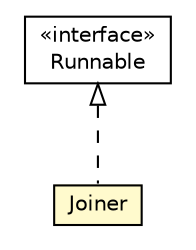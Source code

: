 #!/usr/local/bin/dot
#
# Class diagram 
# Generated by UMLGraph version R5_6-24-gf6e263 (http://www.umlgraph.org/)
#

digraph G {
	edge [fontname="Helvetica",fontsize=10,labelfontname="Helvetica",labelfontsize=10];
	node [fontname="Helvetica",fontsize=10,shape=plaintext];
	nodesep=0.25;
	ranksep=0.5;
	// org.universAAL.middleware.managers.space.util.Joiner
	c5066873 [label=<<table title="org.universAAL.middleware.managers.space.util.Joiner" border="0" cellborder="1" cellspacing="0" cellpadding="2" port="p" bgcolor="lemonChiffon" href="./Joiner.html">
		<tr><td><table border="0" cellspacing="0" cellpadding="1">
<tr><td align="center" balign="center"> Joiner </td></tr>
		</table></td></tr>
		</table>>, URL="./Joiner.html", fontname="Helvetica", fontcolor="black", fontsize=10.0];
	//org.universAAL.middleware.managers.space.util.Joiner implements java.lang.Runnable
	c5068479:p -> c5066873:p [dir=back,arrowtail=empty,style=dashed];
	// java.lang.Runnable
	c5068479 [label=<<table title="java.lang.Runnable" border="0" cellborder="1" cellspacing="0" cellpadding="2" port="p" href="http://java.sun.com/j2se/1.4.2/docs/api/java/lang/Runnable.html">
		<tr><td><table border="0" cellspacing="0" cellpadding="1">
<tr><td align="center" balign="center"> &#171;interface&#187; </td></tr>
<tr><td align="center" balign="center"> Runnable </td></tr>
		</table></td></tr>
		</table>>, URL="http://java.sun.com/j2se/1.4.2/docs/api/java/lang/Runnable.html", fontname="Helvetica", fontcolor="black", fontsize=10.0];
}

